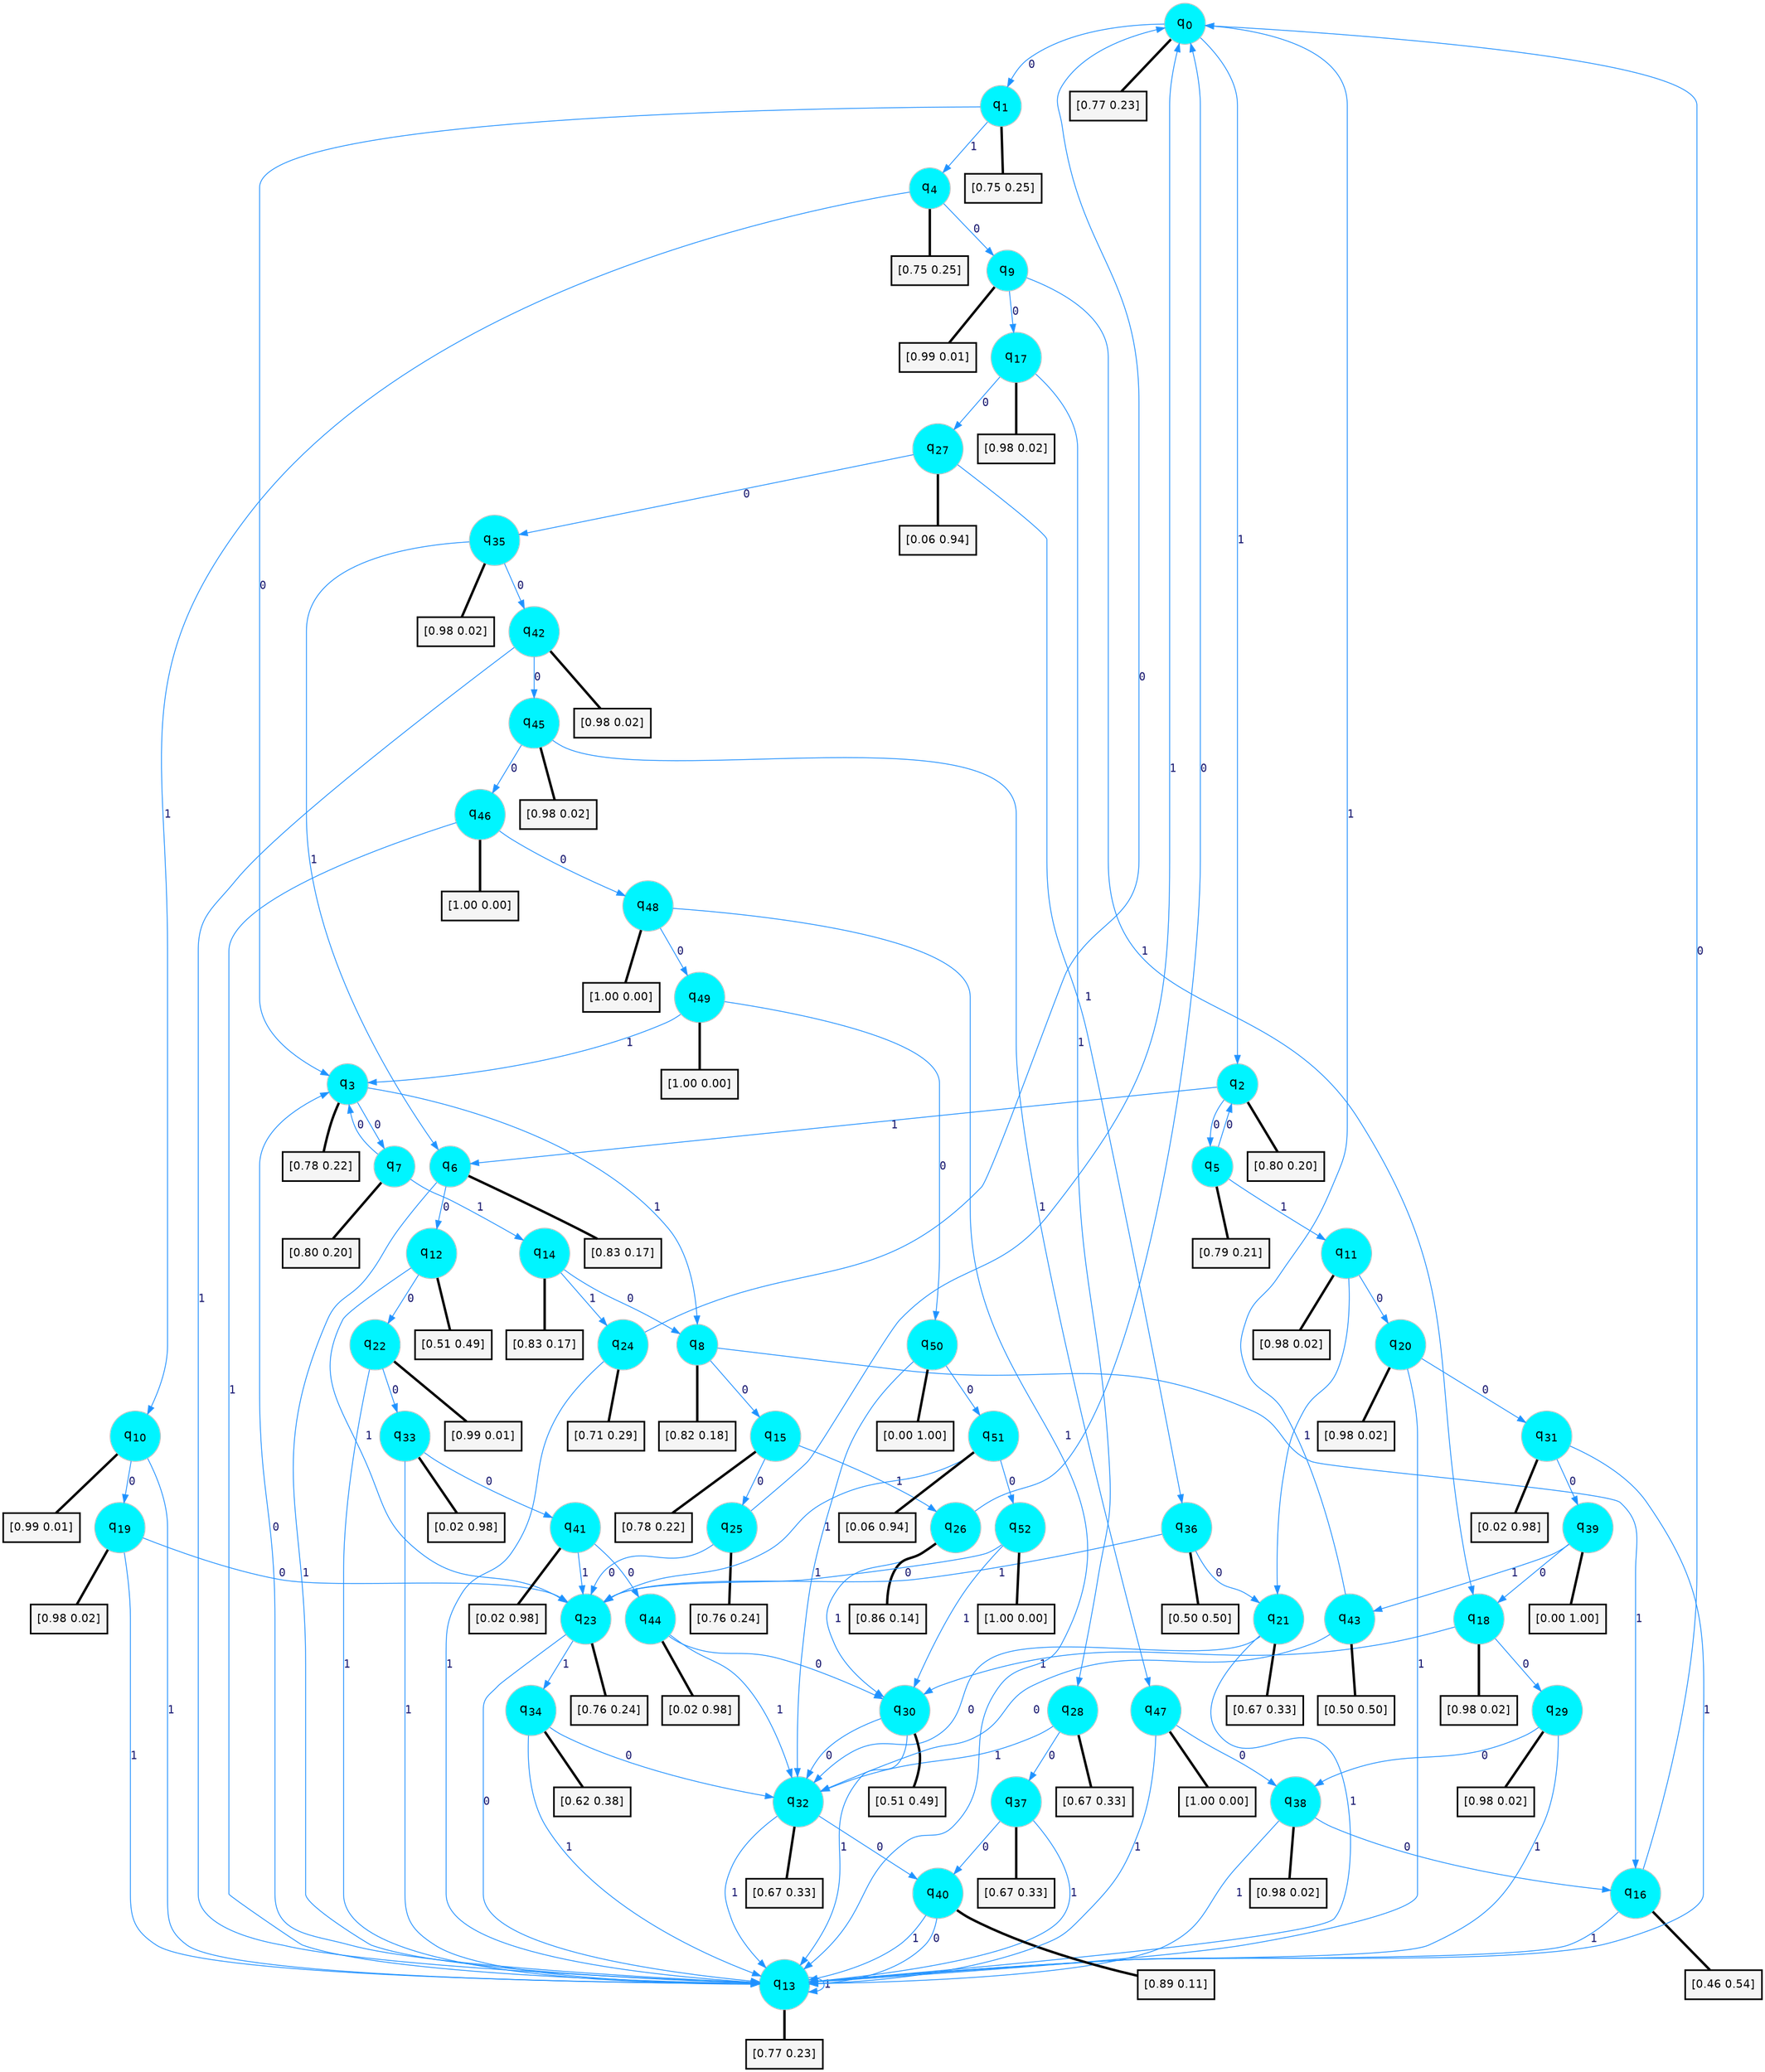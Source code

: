 digraph G {
graph [
bgcolor=transparent, dpi=300, rankdir=TD, size="40,25"];
node [
color=gray, fillcolor=turquoise1, fontcolor=black, fontname=Helvetica, fontsize=16, fontweight=bold, shape=circle, style=filled];
edge [
arrowsize=1, color=dodgerblue1, fontcolor=midnightblue, fontname=courier, fontweight=bold, penwidth=1, style=solid, weight=20];
0[label=<q<SUB>0</SUB>>];
1[label=<q<SUB>1</SUB>>];
2[label=<q<SUB>2</SUB>>];
3[label=<q<SUB>3</SUB>>];
4[label=<q<SUB>4</SUB>>];
5[label=<q<SUB>5</SUB>>];
6[label=<q<SUB>6</SUB>>];
7[label=<q<SUB>7</SUB>>];
8[label=<q<SUB>8</SUB>>];
9[label=<q<SUB>9</SUB>>];
10[label=<q<SUB>10</SUB>>];
11[label=<q<SUB>11</SUB>>];
12[label=<q<SUB>12</SUB>>];
13[label=<q<SUB>13</SUB>>];
14[label=<q<SUB>14</SUB>>];
15[label=<q<SUB>15</SUB>>];
16[label=<q<SUB>16</SUB>>];
17[label=<q<SUB>17</SUB>>];
18[label=<q<SUB>18</SUB>>];
19[label=<q<SUB>19</SUB>>];
20[label=<q<SUB>20</SUB>>];
21[label=<q<SUB>21</SUB>>];
22[label=<q<SUB>22</SUB>>];
23[label=<q<SUB>23</SUB>>];
24[label=<q<SUB>24</SUB>>];
25[label=<q<SUB>25</SUB>>];
26[label=<q<SUB>26</SUB>>];
27[label=<q<SUB>27</SUB>>];
28[label=<q<SUB>28</SUB>>];
29[label=<q<SUB>29</SUB>>];
30[label=<q<SUB>30</SUB>>];
31[label=<q<SUB>31</SUB>>];
32[label=<q<SUB>32</SUB>>];
33[label=<q<SUB>33</SUB>>];
34[label=<q<SUB>34</SUB>>];
35[label=<q<SUB>35</SUB>>];
36[label=<q<SUB>36</SUB>>];
37[label=<q<SUB>37</SUB>>];
38[label=<q<SUB>38</SUB>>];
39[label=<q<SUB>39</SUB>>];
40[label=<q<SUB>40</SUB>>];
41[label=<q<SUB>41</SUB>>];
42[label=<q<SUB>42</SUB>>];
43[label=<q<SUB>43</SUB>>];
44[label=<q<SUB>44</SUB>>];
45[label=<q<SUB>45</SUB>>];
46[label=<q<SUB>46</SUB>>];
47[label=<q<SUB>47</SUB>>];
48[label=<q<SUB>48</SUB>>];
49[label=<q<SUB>49</SUB>>];
50[label=<q<SUB>50</SUB>>];
51[label=<q<SUB>51</SUB>>];
52[label=<q<SUB>52</SUB>>];
53[label="[0.77 0.23]", shape=box,fontcolor=black, fontname=Helvetica, fontsize=14, penwidth=2, fillcolor=whitesmoke,color=black];
54[label="[0.75 0.25]", shape=box,fontcolor=black, fontname=Helvetica, fontsize=14, penwidth=2, fillcolor=whitesmoke,color=black];
55[label="[0.80 0.20]", shape=box,fontcolor=black, fontname=Helvetica, fontsize=14, penwidth=2, fillcolor=whitesmoke,color=black];
56[label="[0.78 0.22]", shape=box,fontcolor=black, fontname=Helvetica, fontsize=14, penwidth=2, fillcolor=whitesmoke,color=black];
57[label="[0.75 0.25]", shape=box,fontcolor=black, fontname=Helvetica, fontsize=14, penwidth=2, fillcolor=whitesmoke,color=black];
58[label="[0.79 0.21]", shape=box,fontcolor=black, fontname=Helvetica, fontsize=14, penwidth=2, fillcolor=whitesmoke,color=black];
59[label="[0.83 0.17]", shape=box,fontcolor=black, fontname=Helvetica, fontsize=14, penwidth=2, fillcolor=whitesmoke,color=black];
60[label="[0.80 0.20]", shape=box,fontcolor=black, fontname=Helvetica, fontsize=14, penwidth=2, fillcolor=whitesmoke,color=black];
61[label="[0.82 0.18]", shape=box,fontcolor=black, fontname=Helvetica, fontsize=14, penwidth=2, fillcolor=whitesmoke,color=black];
62[label="[0.99 0.01]", shape=box,fontcolor=black, fontname=Helvetica, fontsize=14, penwidth=2, fillcolor=whitesmoke,color=black];
63[label="[0.99 0.01]", shape=box,fontcolor=black, fontname=Helvetica, fontsize=14, penwidth=2, fillcolor=whitesmoke,color=black];
64[label="[0.98 0.02]", shape=box,fontcolor=black, fontname=Helvetica, fontsize=14, penwidth=2, fillcolor=whitesmoke,color=black];
65[label="[0.51 0.49]", shape=box,fontcolor=black, fontname=Helvetica, fontsize=14, penwidth=2, fillcolor=whitesmoke,color=black];
66[label="[0.77 0.23]", shape=box,fontcolor=black, fontname=Helvetica, fontsize=14, penwidth=2, fillcolor=whitesmoke,color=black];
67[label="[0.83 0.17]", shape=box,fontcolor=black, fontname=Helvetica, fontsize=14, penwidth=2, fillcolor=whitesmoke,color=black];
68[label="[0.78 0.22]", shape=box,fontcolor=black, fontname=Helvetica, fontsize=14, penwidth=2, fillcolor=whitesmoke,color=black];
69[label="[0.46 0.54]", shape=box,fontcolor=black, fontname=Helvetica, fontsize=14, penwidth=2, fillcolor=whitesmoke,color=black];
70[label="[0.98 0.02]", shape=box,fontcolor=black, fontname=Helvetica, fontsize=14, penwidth=2, fillcolor=whitesmoke,color=black];
71[label="[0.98 0.02]", shape=box,fontcolor=black, fontname=Helvetica, fontsize=14, penwidth=2, fillcolor=whitesmoke,color=black];
72[label="[0.98 0.02]", shape=box,fontcolor=black, fontname=Helvetica, fontsize=14, penwidth=2, fillcolor=whitesmoke,color=black];
73[label="[0.98 0.02]", shape=box,fontcolor=black, fontname=Helvetica, fontsize=14, penwidth=2, fillcolor=whitesmoke,color=black];
74[label="[0.67 0.33]", shape=box,fontcolor=black, fontname=Helvetica, fontsize=14, penwidth=2, fillcolor=whitesmoke,color=black];
75[label="[0.99 0.01]", shape=box,fontcolor=black, fontname=Helvetica, fontsize=14, penwidth=2, fillcolor=whitesmoke,color=black];
76[label="[0.76 0.24]", shape=box,fontcolor=black, fontname=Helvetica, fontsize=14, penwidth=2, fillcolor=whitesmoke,color=black];
77[label="[0.71 0.29]", shape=box,fontcolor=black, fontname=Helvetica, fontsize=14, penwidth=2, fillcolor=whitesmoke,color=black];
78[label="[0.76 0.24]", shape=box,fontcolor=black, fontname=Helvetica, fontsize=14, penwidth=2, fillcolor=whitesmoke,color=black];
79[label="[0.86 0.14]", shape=box,fontcolor=black, fontname=Helvetica, fontsize=14, penwidth=2, fillcolor=whitesmoke,color=black];
80[label="[0.06 0.94]", shape=box,fontcolor=black, fontname=Helvetica, fontsize=14, penwidth=2, fillcolor=whitesmoke,color=black];
81[label="[0.67 0.33]", shape=box,fontcolor=black, fontname=Helvetica, fontsize=14, penwidth=2, fillcolor=whitesmoke,color=black];
82[label="[0.98 0.02]", shape=box,fontcolor=black, fontname=Helvetica, fontsize=14, penwidth=2, fillcolor=whitesmoke,color=black];
83[label="[0.51 0.49]", shape=box,fontcolor=black, fontname=Helvetica, fontsize=14, penwidth=2, fillcolor=whitesmoke,color=black];
84[label="[0.02 0.98]", shape=box,fontcolor=black, fontname=Helvetica, fontsize=14, penwidth=2, fillcolor=whitesmoke,color=black];
85[label="[0.67 0.33]", shape=box,fontcolor=black, fontname=Helvetica, fontsize=14, penwidth=2, fillcolor=whitesmoke,color=black];
86[label="[0.02 0.98]", shape=box,fontcolor=black, fontname=Helvetica, fontsize=14, penwidth=2, fillcolor=whitesmoke,color=black];
87[label="[0.62 0.38]", shape=box,fontcolor=black, fontname=Helvetica, fontsize=14, penwidth=2, fillcolor=whitesmoke,color=black];
88[label="[0.98 0.02]", shape=box,fontcolor=black, fontname=Helvetica, fontsize=14, penwidth=2, fillcolor=whitesmoke,color=black];
89[label="[0.50 0.50]", shape=box,fontcolor=black, fontname=Helvetica, fontsize=14, penwidth=2, fillcolor=whitesmoke,color=black];
90[label="[0.67 0.33]", shape=box,fontcolor=black, fontname=Helvetica, fontsize=14, penwidth=2, fillcolor=whitesmoke,color=black];
91[label="[0.98 0.02]", shape=box,fontcolor=black, fontname=Helvetica, fontsize=14, penwidth=2, fillcolor=whitesmoke,color=black];
92[label="[0.00 1.00]", shape=box,fontcolor=black, fontname=Helvetica, fontsize=14, penwidth=2, fillcolor=whitesmoke,color=black];
93[label="[0.89 0.11]", shape=box,fontcolor=black, fontname=Helvetica, fontsize=14, penwidth=2, fillcolor=whitesmoke,color=black];
94[label="[0.02 0.98]", shape=box,fontcolor=black, fontname=Helvetica, fontsize=14, penwidth=2, fillcolor=whitesmoke,color=black];
95[label="[0.98 0.02]", shape=box,fontcolor=black, fontname=Helvetica, fontsize=14, penwidth=2, fillcolor=whitesmoke,color=black];
96[label="[0.50 0.50]", shape=box,fontcolor=black, fontname=Helvetica, fontsize=14, penwidth=2, fillcolor=whitesmoke,color=black];
97[label="[0.02 0.98]", shape=box,fontcolor=black, fontname=Helvetica, fontsize=14, penwidth=2, fillcolor=whitesmoke,color=black];
98[label="[0.98 0.02]", shape=box,fontcolor=black, fontname=Helvetica, fontsize=14, penwidth=2, fillcolor=whitesmoke,color=black];
99[label="[1.00 0.00]", shape=box,fontcolor=black, fontname=Helvetica, fontsize=14, penwidth=2, fillcolor=whitesmoke,color=black];
100[label="[1.00 0.00]", shape=box,fontcolor=black, fontname=Helvetica, fontsize=14, penwidth=2, fillcolor=whitesmoke,color=black];
101[label="[1.00 0.00]", shape=box,fontcolor=black, fontname=Helvetica, fontsize=14, penwidth=2, fillcolor=whitesmoke,color=black];
102[label="[1.00 0.00]", shape=box,fontcolor=black, fontname=Helvetica, fontsize=14, penwidth=2, fillcolor=whitesmoke,color=black];
103[label="[0.00 1.00]", shape=box,fontcolor=black, fontname=Helvetica, fontsize=14, penwidth=2, fillcolor=whitesmoke,color=black];
104[label="[0.06 0.94]", shape=box,fontcolor=black, fontname=Helvetica, fontsize=14, penwidth=2, fillcolor=whitesmoke,color=black];
105[label="[1.00 0.00]", shape=box,fontcolor=black, fontname=Helvetica, fontsize=14, penwidth=2, fillcolor=whitesmoke,color=black];
0->1 [label=0];
0->2 [label=1];
0->53 [arrowhead=none, penwidth=3,color=black];
1->3 [label=0];
1->4 [label=1];
1->54 [arrowhead=none, penwidth=3,color=black];
2->5 [label=0];
2->6 [label=1];
2->55 [arrowhead=none, penwidth=3,color=black];
3->7 [label=0];
3->8 [label=1];
3->56 [arrowhead=none, penwidth=3,color=black];
4->9 [label=0];
4->10 [label=1];
4->57 [arrowhead=none, penwidth=3,color=black];
5->2 [label=0];
5->11 [label=1];
5->58 [arrowhead=none, penwidth=3,color=black];
6->12 [label=0];
6->13 [label=1];
6->59 [arrowhead=none, penwidth=3,color=black];
7->3 [label=0];
7->14 [label=1];
7->60 [arrowhead=none, penwidth=3,color=black];
8->15 [label=0];
8->16 [label=1];
8->61 [arrowhead=none, penwidth=3,color=black];
9->17 [label=0];
9->18 [label=1];
9->62 [arrowhead=none, penwidth=3,color=black];
10->19 [label=0];
10->13 [label=1];
10->63 [arrowhead=none, penwidth=3,color=black];
11->20 [label=0];
11->21 [label=1];
11->64 [arrowhead=none, penwidth=3,color=black];
12->22 [label=0];
12->23 [label=1];
12->65 [arrowhead=none, penwidth=3,color=black];
13->3 [label=0];
13->13 [label=1];
13->66 [arrowhead=none, penwidth=3,color=black];
14->8 [label=0];
14->24 [label=1];
14->67 [arrowhead=none, penwidth=3,color=black];
15->25 [label=0];
15->26 [label=1];
15->68 [arrowhead=none, penwidth=3,color=black];
16->0 [label=0];
16->13 [label=1];
16->69 [arrowhead=none, penwidth=3,color=black];
17->27 [label=0];
17->28 [label=1];
17->70 [arrowhead=none, penwidth=3,color=black];
18->29 [label=0];
18->30 [label=1];
18->71 [arrowhead=none, penwidth=3,color=black];
19->23 [label=0];
19->13 [label=1];
19->72 [arrowhead=none, penwidth=3,color=black];
20->31 [label=0];
20->13 [label=1];
20->73 [arrowhead=none, penwidth=3,color=black];
21->32 [label=0];
21->13 [label=1];
21->74 [arrowhead=none, penwidth=3,color=black];
22->33 [label=0];
22->13 [label=1];
22->75 [arrowhead=none, penwidth=3,color=black];
23->13 [label=0];
23->34 [label=1];
23->76 [arrowhead=none, penwidth=3,color=black];
24->0 [label=0];
24->13 [label=1];
24->77 [arrowhead=none, penwidth=3,color=black];
25->23 [label=0];
25->0 [label=1];
25->78 [arrowhead=none, penwidth=3,color=black];
26->0 [label=0];
26->30 [label=1];
26->79 [arrowhead=none, penwidth=3,color=black];
27->35 [label=0];
27->36 [label=1];
27->80 [arrowhead=none, penwidth=3,color=black];
28->37 [label=0];
28->32 [label=1];
28->81 [arrowhead=none, penwidth=3,color=black];
29->38 [label=0];
29->13 [label=1];
29->82 [arrowhead=none, penwidth=3,color=black];
30->32 [label=0];
30->13 [label=1];
30->83 [arrowhead=none, penwidth=3,color=black];
31->39 [label=0];
31->13 [label=1];
31->84 [arrowhead=none, penwidth=3,color=black];
32->40 [label=0];
32->13 [label=1];
32->85 [arrowhead=none, penwidth=3,color=black];
33->41 [label=0];
33->13 [label=1];
33->86 [arrowhead=none, penwidth=3,color=black];
34->32 [label=0];
34->13 [label=1];
34->87 [arrowhead=none, penwidth=3,color=black];
35->42 [label=0];
35->6 [label=1];
35->88 [arrowhead=none, penwidth=3,color=black];
36->21 [label=0];
36->23 [label=1];
36->89 [arrowhead=none, penwidth=3,color=black];
37->40 [label=0];
37->13 [label=1];
37->90 [arrowhead=none, penwidth=3,color=black];
38->16 [label=0];
38->13 [label=1];
38->91 [arrowhead=none, penwidth=3,color=black];
39->18 [label=0];
39->43 [label=1];
39->92 [arrowhead=none, penwidth=3,color=black];
40->13 [label=0];
40->13 [label=1];
40->93 [arrowhead=none, penwidth=3,color=black];
41->44 [label=0];
41->23 [label=1];
41->94 [arrowhead=none, penwidth=3,color=black];
42->45 [label=0];
42->13 [label=1];
42->95 [arrowhead=none, penwidth=3,color=black];
43->32 [label=0];
43->0 [label=1];
43->96 [arrowhead=none, penwidth=3,color=black];
44->30 [label=0];
44->32 [label=1];
44->97 [arrowhead=none, penwidth=3,color=black];
45->46 [label=0];
45->47 [label=1];
45->98 [arrowhead=none, penwidth=3,color=black];
46->48 [label=0];
46->13 [label=1];
46->99 [arrowhead=none, penwidth=3,color=black];
47->38 [label=0];
47->13 [label=1];
47->100 [arrowhead=none, penwidth=3,color=black];
48->49 [label=0];
48->13 [label=1];
48->101 [arrowhead=none, penwidth=3,color=black];
49->50 [label=0];
49->3 [label=1];
49->102 [arrowhead=none, penwidth=3,color=black];
50->51 [label=0];
50->32 [label=1];
50->103 [arrowhead=none, penwidth=3,color=black];
51->52 [label=0];
51->23 [label=1];
51->104 [arrowhead=none, penwidth=3,color=black];
52->23 [label=0];
52->30 [label=1];
52->105 [arrowhead=none, penwidth=3,color=black];
}
